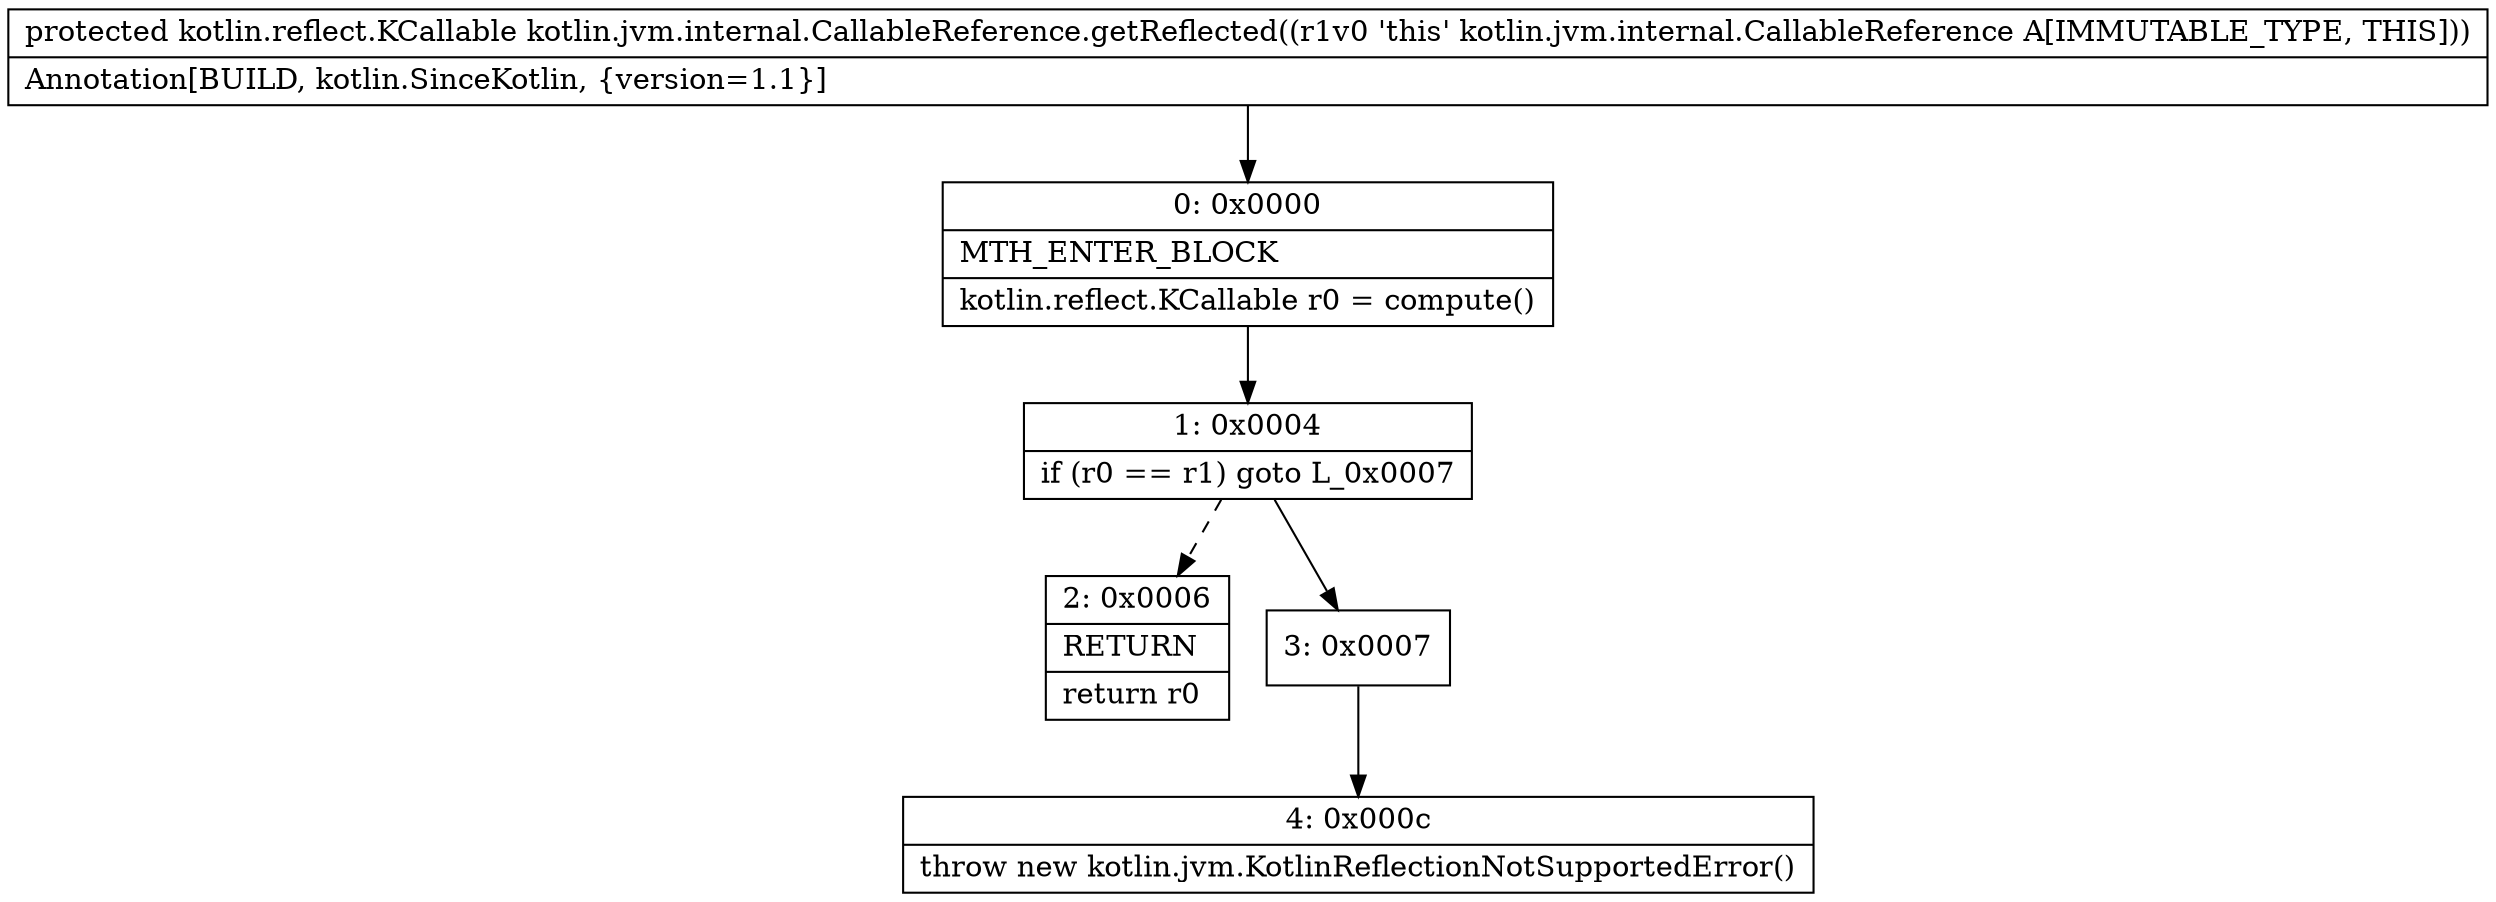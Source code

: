 digraph "CFG forkotlin.jvm.internal.CallableReference.getReflected()Lkotlin\/reflect\/KCallable;" {
Node_0 [shape=record,label="{0\:\ 0x0000|MTH_ENTER_BLOCK\l|kotlin.reflect.KCallable r0 = compute()\l}"];
Node_1 [shape=record,label="{1\:\ 0x0004|if (r0 == r1) goto L_0x0007\l}"];
Node_2 [shape=record,label="{2\:\ 0x0006|RETURN\l|return r0\l}"];
Node_3 [shape=record,label="{3\:\ 0x0007}"];
Node_4 [shape=record,label="{4\:\ 0x000c|throw new kotlin.jvm.KotlinReflectionNotSupportedError()\l}"];
MethodNode[shape=record,label="{protected kotlin.reflect.KCallable kotlin.jvm.internal.CallableReference.getReflected((r1v0 'this' kotlin.jvm.internal.CallableReference A[IMMUTABLE_TYPE, THIS]))  | Annotation[BUILD, kotlin.SinceKotlin, \{version=1.1\}]\l}"];
MethodNode -> Node_0;
Node_0 -> Node_1;
Node_1 -> Node_2[style=dashed];
Node_1 -> Node_3;
Node_3 -> Node_4;
}

